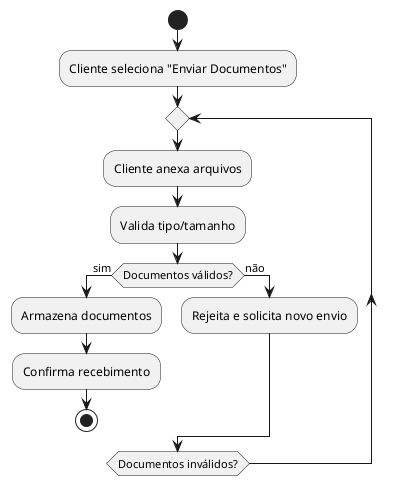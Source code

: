 @startuml case16
start
:Cliente seleciona "Enviar Documentos";

repeat
  :Cliente anexa arquivos;
  :Valida tipo/tamanho;
  if (Documentos válidos?) then (sim)
    :Armazena documentos;
    :Confirma recebimento;
    stop
  else (não)
    :Rejeita e solicita novo envio;
  endif
repeat while (Documentos inválidos?)
@enduml